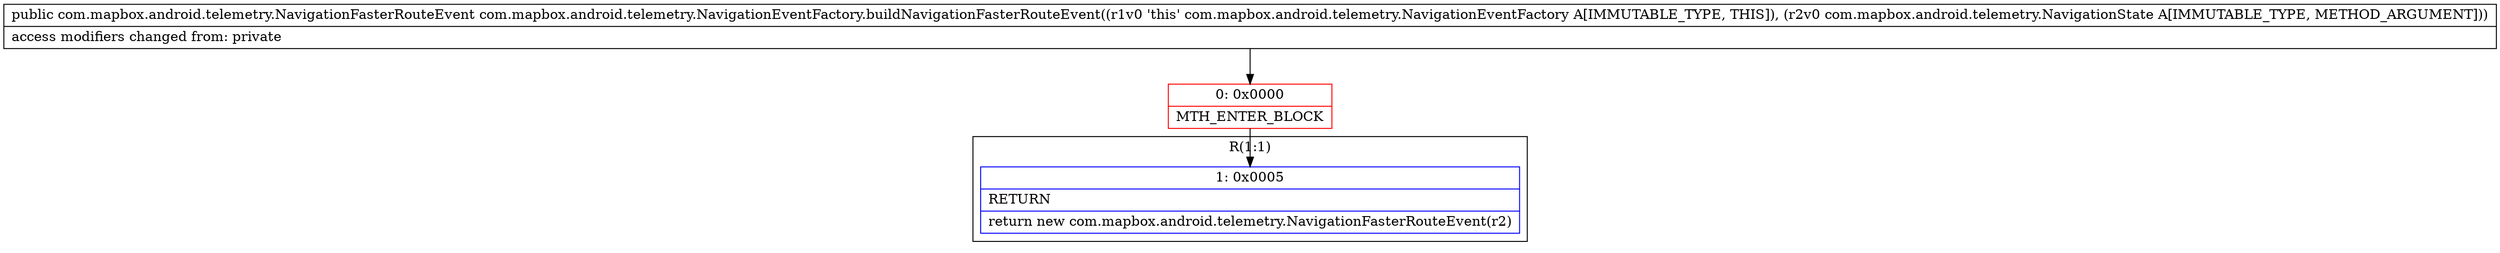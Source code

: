 digraph "CFG forcom.mapbox.android.telemetry.NavigationEventFactory.buildNavigationFasterRouteEvent(Lcom\/mapbox\/android\/telemetry\/NavigationState;)Lcom\/mapbox\/android\/telemetry\/NavigationFasterRouteEvent;" {
subgraph cluster_Region_492999768 {
label = "R(1:1)";
node [shape=record,color=blue];
Node_1 [shape=record,label="{1\:\ 0x0005|RETURN\l|return new com.mapbox.android.telemetry.NavigationFasterRouteEvent(r2)\l}"];
}
Node_0 [shape=record,color=red,label="{0\:\ 0x0000|MTH_ENTER_BLOCK\l}"];
MethodNode[shape=record,label="{public com.mapbox.android.telemetry.NavigationFasterRouteEvent com.mapbox.android.telemetry.NavigationEventFactory.buildNavigationFasterRouteEvent((r1v0 'this' com.mapbox.android.telemetry.NavigationEventFactory A[IMMUTABLE_TYPE, THIS]), (r2v0 com.mapbox.android.telemetry.NavigationState A[IMMUTABLE_TYPE, METHOD_ARGUMENT]))  | access modifiers changed from: private\l}"];
MethodNode -> Node_0;
Node_0 -> Node_1;
}


